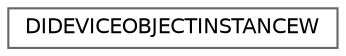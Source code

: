 digraph "类继承关系图"
{
 // LATEX_PDF_SIZE
  bgcolor="transparent";
  edge [fontname=Helvetica,fontsize=10,labelfontname=Helvetica,labelfontsize=10];
  node [fontname=Helvetica,fontsize=10,shape=box,height=0.2,width=0.4];
  rankdir="LR";
  Node0 [id="Node000000",label="DIDEVICEOBJECTINSTANCEW",height=0.2,width=0.4,color="grey40", fillcolor="white", style="filled",URL="$struct_d_i_d_e_v_i_c_e_o_b_j_e_c_t_i_n_s_t_a_n_c_e_w.html",tooltip=" "];
}
